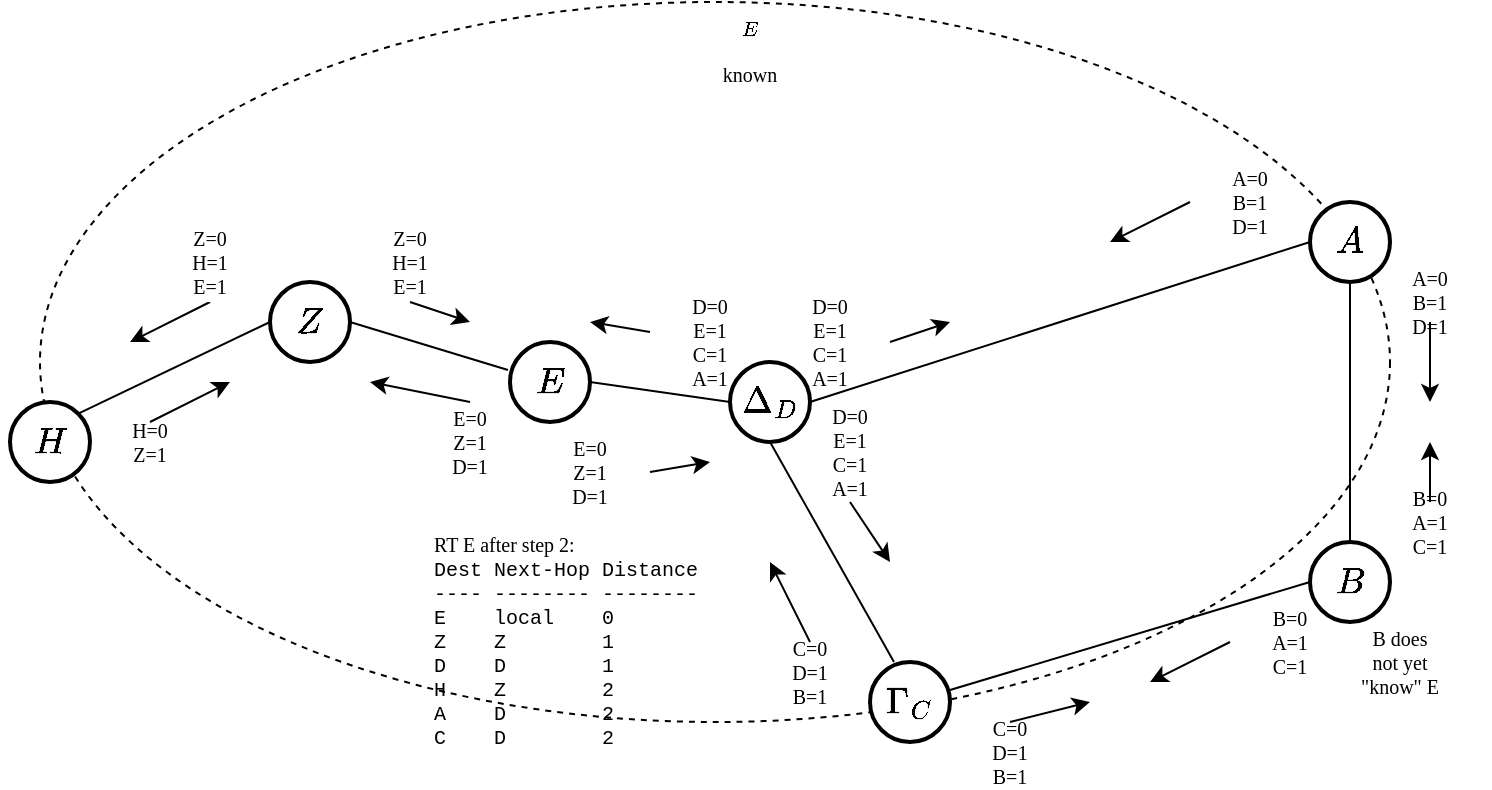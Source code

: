 <mxfile version="13.7.9" type="device"><diagram id="o_AquPbeDVKsEYbU6ILw" name="Seite-1"><mxGraphModel dx="782" dy="580" grid="1" gridSize="10" guides="1" tooltips="1" connect="1" arrows="1" fold="1" page="1" pageScale="1" pageWidth="827" pageHeight="1169" math="1" shadow="0"><root><mxCell id="0"/><mxCell id="1" style="" parent="0"/><mxCell id="jLTbamzfhTWWZg9gYVEf-87" value="" style="ellipse;whiteSpace=wrap;html=1;dashed=1;strokeWidth=1;fontFamily=Courier New;fontSize=10;align=left;fillColor=none;" parent="1" vertex="1"><mxGeometry x="95" y="20" width="675" height="360" as="geometry"/></mxCell><mxCell id="jLTbamzfhTWWZg9gYVEf-1" value="$$H$$" style="ellipse;whiteSpace=wrap;html=1;aspect=fixed;strokeWidth=2;fontFamily=Verdana;fontSize=18;align=center;" parent="1" vertex="1"><mxGeometry x="80" y="220" width="40" height="40" as="geometry"/></mxCell><mxCell id="jLTbamzfhTWWZg9gYVEf-2" value="$$Z$$" style="ellipse;whiteSpace=wrap;html=1;aspect=fixed;strokeWidth=2;fontFamily=Verdana;fontSize=18;align=center;" parent="1" vertex="1"><mxGeometry x="210" y="160" width="40" height="40" as="geometry"/></mxCell><mxCell id="jLTbamzfhTWWZg9gYVEf-4" value="$$E$$" style="ellipse;whiteSpace=wrap;html=1;aspect=fixed;strokeWidth=2;fontFamily=Verdana;fontSize=18;align=center;" parent="1" vertex="1"><mxGeometry x="330" y="190" width="40" height="40" as="geometry"/></mxCell><mxCell id="jLTbamzfhTWWZg9gYVEf-5" value="$$A$$" style="ellipse;whiteSpace=wrap;html=1;aspect=fixed;strokeWidth=2;fontFamily=Verdana;fontSize=18;align=center;" parent="1" vertex="1"><mxGeometry x="730" y="120" width="40" height="40" as="geometry"/></mxCell><mxCell id="jLTbamzfhTWWZg9gYVEf-6" value="$$\Delta_D$$" style="ellipse;whiteSpace=wrap;html=1;aspect=fixed;strokeWidth=2;fontFamily=Verdana;fontSize=18;align=center;" parent="1" vertex="1"><mxGeometry x="440" y="200" width="40" height="40" as="geometry"/></mxCell><mxCell id="jLTbamzfhTWWZg9gYVEf-7" value="$$\Gamma_C$$" style="ellipse;whiteSpace=wrap;html=1;aspect=fixed;strokeWidth=2;fontFamily=Verdana;fontSize=18;align=center;" parent="1" vertex="1"><mxGeometry x="510" y="350" width="40" height="40" as="geometry"/></mxCell><mxCell id="jLTbamzfhTWWZg9gYVEf-8" value="$$B$$" style="ellipse;whiteSpace=wrap;html=1;aspect=fixed;strokeWidth=2;fontFamily=Verdana;fontSize=18;align=center;" parent="1" vertex="1"><mxGeometry x="730" y="290" width="40" height="40" as="geometry"/></mxCell><mxCell id="jLTbamzfhTWWZg9gYVEf-9" value="" style="endArrow=none;html=1;strokeWidth=1;fontFamily=Verdana;fontSize=18;rounded=0;exitX=1;exitY=0;exitDx=0;exitDy=0;entryX=0;entryY=0.5;entryDx=0;entryDy=0;" parent="1" source="jLTbamzfhTWWZg9gYVEf-1" target="jLTbamzfhTWWZg9gYVEf-2" edge="1"><mxGeometry x="80" y="120" width="50" height="50" as="geometry"><mxPoint x="370" y="400" as="sourcePoint"/><mxPoint x="420" y="350" as="targetPoint"/></mxGeometry></mxCell><mxCell id="jLTbamzfhTWWZg9gYVEf-10" value="" style="endArrow=none;html=1;strokeWidth=1;fontFamily=Verdana;fontSize=18;rounded=0;exitX=1;exitY=0.5;exitDx=0;exitDy=0;entryX=-0.025;entryY=0.35;entryDx=0;entryDy=0;entryPerimeter=0;" parent="1" source="jLTbamzfhTWWZg9gYVEf-2" target="jLTbamzfhTWWZg9gYVEf-4" edge="1"><mxGeometry x="80" y="120" width="50" height="50" as="geometry"><mxPoint x="114.142" y="255.858" as="sourcePoint"/><mxPoint x="220" y="190" as="targetPoint"/></mxGeometry></mxCell><mxCell id="jLTbamzfhTWWZg9gYVEf-11" value="" style="endArrow=none;html=1;strokeWidth=1;fontFamily=Verdana;fontSize=18;rounded=0;exitX=1;exitY=0.5;exitDx=0;exitDy=0;entryX=0;entryY=0.5;entryDx=0;entryDy=0;" parent="1" source="jLTbamzfhTWWZg9gYVEf-4" target="jLTbamzfhTWWZg9gYVEf-6" edge="1"><mxGeometry x="80" y="120" width="50" height="50" as="geometry"><mxPoint x="260" y="190" as="sourcePoint"/><mxPoint x="339" y="204" as="targetPoint"/></mxGeometry></mxCell><mxCell id="jLTbamzfhTWWZg9gYVEf-12" value="" style="endArrow=none;html=1;strokeWidth=1;fontFamily=Verdana;fontSize=18;rounded=0;exitX=1;exitY=0.5;exitDx=0;exitDy=0;entryX=0;entryY=0.5;entryDx=0;entryDy=0;" parent="1" source="jLTbamzfhTWWZg9gYVEf-6" target="jLTbamzfhTWWZg9gYVEf-5" edge="1"><mxGeometry x="80" y="120" width="50" height="50" as="geometry"><mxPoint x="380" y="210" as="sourcePoint"/><mxPoint x="460" y="230" as="targetPoint"/></mxGeometry></mxCell><mxCell id="jLTbamzfhTWWZg9gYVEf-13" value="" style="endArrow=none;html=1;strokeWidth=1;fontFamily=Verdana;fontSize=18;rounded=0;entryX=0.3;entryY=0;entryDx=0;entryDy=0;entryPerimeter=0;exitX=0.5;exitY=1;exitDx=0;exitDy=0;" parent="1" source="jLTbamzfhTWWZg9gYVEf-6" target="jLTbamzfhTWWZg9gYVEf-7" edge="1"><mxGeometry x="80" y="120" width="50" height="50" as="geometry"><mxPoint x="470" y="240" as="sourcePoint"/><mxPoint x="760" y="150" as="targetPoint"/></mxGeometry></mxCell><mxCell id="jLTbamzfhTWWZg9gYVEf-14" value="" style="endArrow=none;html=1;strokeWidth=1;fontFamily=Verdana;fontSize=18;rounded=0;entryX=0;entryY=0.5;entryDx=0;entryDy=0;exitX=1;exitY=0.35;exitDx=0;exitDy=0;exitPerimeter=0;" parent="1" source="jLTbamzfhTWWZg9gYVEf-7" target="jLTbamzfhTWWZg9gYVEf-8" edge="1"><mxGeometry x="80" y="120" width="50" height="50" as="geometry"><mxPoint x="480" y="250" as="sourcePoint"/><mxPoint x="532" y="360" as="targetPoint"/></mxGeometry></mxCell><mxCell id="jLTbamzfhTWWZg9gYVEf-15" value="" style="endArrow=none;html=1;strokeWidth=1;fontFamily=Verdana;fontSize=18;rounded=0;entryX=0.5;entryY=0;entryDx=0;entryDy=0;exitX=0.5;exitY=1;exitDx=0;exitDy=0;" parent="1" source="jLTbamzfhTWWZg9gYVEf-5" target="jLTbamzfhTWWZg9gYVEf-8" edge="1"><mxGeometry x="80" y="120" width="50" height="50" as="geometry"><mxPoint x="560" y="374" as="sourcePoint"/><mxPoint x="740" y="330" as="targetPoint"/></mxGeometry></mxCell><mxCell id="jLTbamzfhTWWZg9gYVEf-52" value="Z=0&lt;br&gt;H=1&lt;br&gt;E=1" style="text;html=1;strokeColor=none;fillColor=none;align=center;verticalAlign=middle;whiteSpace=wrap;rounded=0;fontFamily=Verdana;fontSize=10;" parent="1" vertex="1"><mxGeometry x="250" y="130" width="60" height="40" as="geometry"/></mxCell><mxCell id="jLTbamzfhTWWZg9gYVEf-54" value="H=0&lt;br&gt;Z=1" style="text;html=1;strokeColor=none;fillColor=none;align=center;verticalAlign=middle;whiteSpace=wrap;rounded=0;fontFamily=Verdana;fontSize=10;" parent="1" vertex="1"><mxGeometry x="120" y="230" width="60" height="20" as="geometry"/></mxCell><mxCell id="jLTbamzfhTWWZg9gYVEf-55" value="" style="endArrow=classic;html=1;strokeWidth=1;fontFamily=Verdana;fontSize=10;exitX=0.5;exitY=0;exitDx=0;exitDy=0;" parent="1" source="jLTbamzfhTWWZg9gYVEf-54" edge="1"><mxGeometry width="50" height="50" relative="1" as="geometry"><mxPoint x="420" y="200" as="sourcePoint"/><mxPoint x="190" y="210" as="targetPoint"/></mxGeometry></mxCell><mxCell id="jLTbamzfhTWWZg9gYVEf-56" value="" style="endArrow=classic;html=1;strokeWidth=1;fontFamily=Verdana;fontSize=10;exitX=0.5;exitY=1;exitDx=0;exitDy=0;" parent="1" source="jLTbamzfhTWWZg9gYVEf-53" edge="1"><mxGeometry width="50" height="50" relative="1" as="geometry"><mxPoint x="120" y="190" as="sourcePoint"/><mxPoint x="140" y="190" as="targetPoint"/></mxGeometry></mxCell><mxCell id="jLTbamzfhTWWZg9gYVEf-57" value="" style="endArrow=classic;html=1;strokeWidth=1;fontFamily=Verdana;fontSize=10;exitX=0.5;exitY=1;exitDx=0;exitDy=0;" parent="1" source="jLTbamzfhTWWZg9gYVEf-52" edge="1"><mxGeometry width="50" height="50" relative="1" as="geometry"><mxPoint x="350" y="150" as="sourcePoint"/><mxPoint x="310" y="180" as="targetPoint"/></mxGeometry></mxCell><mxCell id="jLTbamzfhTWWZg9gYVEf-58" value="E=0&lt;br&gt;Z=1&lt;br&gt;D=1" style="text;html=1;strokeColor=none;fillColor=none;align=center;verticalAlign=middle;whiteSpace=wrap;rounded=0;fontFamily=Verdana;fontSize=10;" parent="1" vertex="1"><mxGeometry x="280" y="220" width="60" height="40" as="geometry"/></mxCell><mxCell id="jLTbamzfhTWWZg9gYVEf-59" value="E=0&lt;br&gt;Z=1&lt;br&gt;D=1" style="text;html=1;strokeColor=none;fillColor=none;align=center;verticalAlign=middle;whiteSpace=wrap;rounded=0;fontFamily=Verdana;fontSize=10;" parent="1" vertex="1"><mxGeometry x="340" y="230" width="60" height="50" as="geometry"/></mxCell><mxCell id="jLTbamzfhTWWZg9gYVEf-60" value="D=0&lt;br&gt;E=1&lt;br&gt;C=1&lt;br&gt;A=1" style="text;html=1;strokeColor=none;fillColor=none;align=center;verticalAlign=middle;whiteSpace=wrap;rounded=0;fontFamily=Verdana;fontSize=10;" parent="1" vertex="1"><mxGeometry x="400" y="180" width="60" height="20" as="geometry"/></mxCell><mxCell id="jLTbamzfhTWWZg9gYVEf-61" value="D=0&lt;br&gt;E=1&lt;br&gt;C=1&lt;br&gt;A=1" style="text;html=1;strokeColor=none;fillColor=none;align=center;verticalAlign=middle;whiteSpace=wrap;rounded=0;fontFamily=Verdana;fontSize=10;" parent="1" vertex="1"><mxGeometry x="460" y="180" width="60" height="20" as="geometry"/></mxCell><mxCell id="jLTbamzfhTWWZg9gYVEf-62" value="A=0&lt;br&gt;B=1&lt;br&gt;D=1" style="text;html=1;strokeColor=none;fillColor=none;align=center;verticalAlign=middle;whiteSpace=wrap;rounded=0;fontFamily=Verdana;fontSize=10;" parent="1" vertex="1"><mxGeometry x="670" y="110" width="60" height="20" as="geometry"/></mxCell><mxCell id="jLTbamzfhTWWZg9gYVEf-63" value="A=0&lt;br&gt;B=1&lt;br&gt;D=1" style="text;html=1;strokeColor=none;fillColor=none;align=center;verticalAlign=middle;whiteSpace=wrap;rounded=0;fontFamily=Verdana;fontSize=10;" parent="1" vertex="1"><mxGeometry x="760" y="160" width="60" height="20" as="geometry"/></mxCell><mxCell id="jLTbamzfhTWWZg9gYVEf-64" value="B=0&lt;br&gt;A=1&lt;br&gt;C=1" style="text;html=1;strokeColor=none;fillColor=none;align=center;verticalAlign=middle;whiteSpace=wrap;rounded=0;fontFamily=Verdana;fontSize=10;" parent="1" vertex="1"><mxGeometry x="760" y="270" width="60" height="20" as="geometry"/></mxCell><mxCell id="jLTbamzfhTWWZg9gYVEf-65" value="B=0&lt;br&gt;A=1&lt;br&gt;C=1" style="text;html=1;strokeColor=none;fillColor=none;align=center;verticalAlign=middle;whiteSpace=wrap;rounded=0;fontFamily=Verdana;fontSize=10;" parent="1" vertex="1"><mxGeometry x="690" y="330" width="60" height="20" as="geometry"/></mxCell><mxCell id="jLTbamzfhTWWZg9gYVEf-66" value="C=0&lt;br&gt;D=1&lt;br&gt;B=1" style="text;html=1;strokeColor=none;fillColor=none;align=center;verticalAlign=middle;whiteSpace=wrap;rounded=0;fontFamily=Verdana;fontSize=10;" parent="1" vertex="1"><mxGeometry x="550" y="380" width="60" height="30" as="geometry"/></mxCell><mxCell id="jLTbamzfhTWWZg9gYVEf-67" value="C=0&lt;br&gt;D=1&lt;br&gt;B=1" style="text;html=1;strokeColor=none;fillColor=none;align=center;verticalAlign=middle;whiteSpace=wrap;rounded=0;fontFamily=Verdana;fontSize=10;" parent="1" vertex="1"><mxGeometry x="450" y="340" width="60" height="30" as="geometry"/></mxCell><mxCell id="jLTbamzfhTWWZg9gYVEf-68" value="D=0&lt;br&gt;E=1&lt;br&gt;C=1&lt;br&gt;A=1" style="text;html=1;strokeColor=none;fillColor=none;align=center;verticalAlign=middle;whiteSpace=wrap;rounded=0;fontFamily=Verdana;fontSize=10;" parent="1" vertex="1"><mxGeometry x="470" y="220" width="60" height="50" as="geometry"/></mxCell><mxCell id="jLTbamzfhTWWZg9gYVEf-70" value="" style="endArrow=classic;html=1;strokeWidth=1;fontFamily=Verdana;fontSize=10;" parent="1" source="jLTbamzfhTWWZg9gYVEf-60" edge="1"><mxGeometry width="50" height="50" relative="1" as="geometry"><mxPoint x="400" y="190" as="sourcePoint"/><mxPoint x="370" y="180" as="targetPoint"/></mxGeometry></mxCell><mxCell id="jLTbamzfhTWWZg9gYVEf-71" value="" style="endArrow=classic;html=1;strokeWidth=1;fontFamily=Verdana;fontSize=10;exitX=0.5;exitY=0;exitDx=0;exitDy=0;" parent="1" source="jLTbamzfhTWWZg9gYVEf-58" edge="1"><mxGeometry width="50" height="50" relative="1" as="geometry"><mxPoint x="290" y="180" as="sourcePoint"/><mxPoint x="260" y="210" as="targetPoint"/></mxGeometry></mxCell><mxCell id="jLTbamzfhTWWZg9gYVEf-72" value="" style="endArrow=classic;html=1;strokeWidth=1;fontFamily=Verdana;fontSize=10;exitX=1;exitY=0.5;exitDx=0;exitDy=0;" parent="1" source="jLTbamzfhTWWZg9gYVEf-59" edge="1"><mxGeometry width="50" height="50" relative="1" as="geometry"><mxPoint x="420" y="255" as="sourcePoint"/><mxPoint x="430" y="250" as="targetPoint"/></mxGeometry></mxCell><mxCell id="jLTbamzfhTWWZg9gYVEf-73" value="" style="endArrow=classic;html=1;strokeWidth=1;fontFamily=Verdana;fontSize=10;exitX=1;exitY=0.5;exitDx=0;exitDy=0;" parent="1" source="jLTbamzfhTWWZg9gYVEf-61" edge="1"><mxGeometry width="50" height="50" relative="1" as="geometry"><mxPoint x="420" y="200" as="sourcePoint"/><mxPoint x="550" y="180" as="targetPoint"/></mxGeometry></mxCell><mxCell id="jLTbamzfhTWWZg9gYVEf-74" value="" style="endArrow=classic;html=1;strokeWidth=1;fontFamily=Verdana;fontSize=10;exitX=0.5;exitY=1;exitDx=0;exitDy=0;" parent="1" source="jLTbamzfhTWWZg9gYVEf-68" edge="1"><mxGeometry width="50" height="50" relative="1" as="geometry"><mxPoint x="420" y="200" as="sourcePoint"/><mxPoint x="520" y="300" as="targetPoint"/></mxGeometry></mxCell><mxCell id="jLTbamzfhTWWZg9gYVEf-75" value="" style="endArrow=classic;html=1;strokeWidth=1;fontFamily=Verdana;fontSize=10;exitX=0.5;exitY=0;exitDx=0;exitDy=0;" parent="1" source="jLTbamzfhTWWZg9gYVEf-67" edge="1"><mxGeometry width="50" height="50" relative="1" as="geometry"><mxPoint x="420" y="200" as="sourcePoint"/><mxPoint x="460" y="300" as="targetPoint"/></mxGeometry></mxCell><mxCell id="jLTbamzfhTWWZg9gYVEf-77" value="" style="endArrow=classic;html=1;strokeWidth=1;fontFamily=Verdana;fontSize=10;exitX=0.5;exitY=0;exitDx=0;exitDy=0;" parent="1" source="jLTbamzfhTWWZg9gYVEf-66" edge="1"><mxGeometry width="50" height="50" relative="1" as="geometry"><mxPoint x="650" y="400" as="sourcePoint"/><mxPoint x="620" y="370" as="targetPoint"/></mxGeometry></mxCell><mxCell id="jLTbamzfhTWWZg9gYVEf-78" value="" style="endArrow=classic;html=1;strokeWidth=1;fontFamily=Verdana;fontSize=10;exitX=0;exitY=0.5;exitDx=0;exitDy=0;" parent="1" source="jLTbamzfhTWWZg9gYVEf-65" edge="1"><mxGeometry width="50" height="50" relative="1" as="geometry"><mxPoint x="590" y="390" as="sourcePoint"/><mxPoint x="650" y="360" as="targetPoint"/></mxGeometry></mxCell><mxCell id="jLTbamzfhTWWZg9gYVEf-79" value="" style="endArrow=classic;html=1;strokeWidth=1;fontFamily=Verdana;fontSize=10;exitX=0.5;exitY=0;exitDx=0;exitDy=0;" parent="1" source="jLTbamzfhTWWZg9gYVEf-64" edge="1"><mxGeometry width="50" height="50" relative="1" as="geometry"><mxPoint x="700" y="350" as="sourcePoint"/><mxPoint x="790" y="240" as="targetPoint"/></mxGeometry></mxCell><mxCell id="jLTbamzfhTWWZg9gYVEf-80" value="" style="endArrow=classic;html=1;strokeWidth=1;fontFamily=Verdana;fontSize=10;exitX=0.5;exitY=1;exitDx=0;exitDy=0;" parent="1" source="jLTbamzfhTWWZg9gYVEf-63" edge="1"><mxGeometry width="50" height="50" relative="1" as="geometry"><mxPoint x="800" y="280" as="sourcePoint"/><mxPoint x="790" y="220" as="targetPoint"/></mxGeometry></mxCell><mxCell id="jLTbamzfhTWWZg9gYVEf-81" value="" style="endArrow=classic;html=1;strokeWidth=1;fontFamily=Verdana;fontSize=10;exitX=0;exitY=0.5;exitDx=0;exitDy=0;" parent="1" source="jLTbamzfhTWWZg9gYVEf-62" edge="1"><mxGeometry width="50" height="50" relative="1" as="geometry"><mxPoint x="800" y="190" as="sourcePoint"/><mxPoint x="630" y="140" as="targetPoint"/></mxGeometry></mxCell><mxCell id="jLTbamzfhTWWZg9gYVEf-83" value="$$E$$ known" style="text;html=1;strokeColor=none;fillColor=none;align=center;verticalAlign=middle;whiteSpace=wrap;rounded=0;dashed=1;fontFamily=Verdana;fontSize=10;" parent="1" vertex="1"><mxGeometry x="430" y="30" width="40" height="20" as="geometry"/></mxCell><mxCell id="jLTbamzfhTWWZg9gYVEf-85" value="&lt;font face=&quot;Verdana&quot;&gt;RT E after step 2:&lt;/font&gt;&lt;br&gt;Dest Next-Hop Distance&lt;br&gt;---- -------- --------&lt;br&gt;E&amp;nbsp; &amp;nbsp; local&amp;nbsp; &amp;nbsp; 0&lt;br&gt;Z&amp;nbsp; &amp;nbsp; Z&amp;nbsp; &amp;nbsp; &amp;nbsp; &amp;nbsp; 1&lt;br&gt;D&amp;nbsp; &amp;nbsp; D&amp;nbsp; &amp;nbsp; &amp;nbsp; &amp;nbsp; 1&lt;br&gt;H&amp;nbsp; &amp;nbsp; Z&amp;nbsp; &amp;nbsp; &amp;nbsp; &amp;nbsp; 2&lt;br&gt;A&amp;nbsp; &amp;nbsp; D&amp;nbsp; &amp;nbsp; &amp;nbsp; &amp;nbsp; 2&lt;br&gt;C&amp;nbsp; &amp;nbsp; D&amp;nbsp; &amp;nbsp; &amp;nbsp; &amp;nbsp; 2" style="text;html=1;strokeColor=none;fillColor=none;align=left;verticalAlign=middle;whiteSpace=wrap;rounded=0;dashed=1;fontFamily=Courier New;fontSize=10;" parent="1" vertex="1"><mxGeometry x="290" y="330" width="170" height="20" as="geometry"/></mxCell><mxCell id="jLTbamzfhTWWZg9gYVEf-53" value="Z=0&lt;br&gt;H=1&lt;br&gt;E=1" style="text;html=1;strokeColor=none;align=center;verticalAlign=middle;whiteSpace=wrap;rounded=0;fontFamily=Verdana;fontSize=10;fillColor=#ffffff;" parent="1" vertex="1"><mxGeometry x="150" y="130" width="60" height="40" as="geometry"/></mxCell><mxCell id="jLTbamzfhTWWZg9gYVEf-88" value="B does&lt;br&gt;not yet&lt;br&gt;&quot;know&quot; E" style="text;html=1;strokeColor=none;fillColor=none;align=center;verticalAlign=middle;whiteSpace=wrap;rounded=0;dashed=1;fontFamily=Verdana;fontSize=10;" parent="1" vertex="1"><mxGeometry x="750" y="340" width="50" height="20" as="geometry"/></mxCell></root></mxGraphModel></diagram></mxfile>